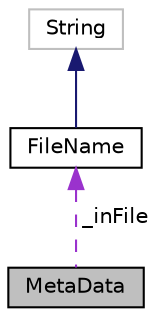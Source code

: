 digraph "MetaData"
{
  edge [fontname="Helvetica",fontsize="10",labelfontname="Helvetica",labelfontsize="10"];
  node [fontname="Helvetica",fontsize="10",shape=record];
  Node3 [label="MetaData",height=0.2,width=0.4,color="black", fillcolor="grey75", style="filled", fontcolor="black"];
  Node4 -> Node3 [dir="back",color="darkorchid3",fontsize="10",style="dashed",label=" _inFile" ,fontname="Helvetica"];
  Node4 [label="FileName",height=0.2,width=0.4,color="black", fillcolor="white", style="filled",URL="$classFileName.html"];
  Node5 -> Node4 [dir="back",color="midnightblue",fontsize="10",style="solid",fontname="Helvetica"];
  Node5 [label="String",height=0.2,width=0.4,color="grey75", fillcolor="white", style="filled"];
}

